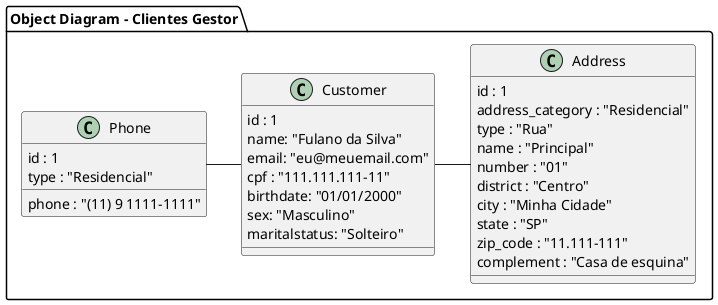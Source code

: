 @startuml Object Diagram

package "Object Diagram - Clientes Gestor" {

Customer -right- Address
Customer -left- Phone

object Customer {
  id : 1
  name: "Fulano da Silva"
  email: "eu@meuemail.com"
  cpf : "111.111.111-11"
  birthdate: "01/01/2000"
  sex: "Masculino"
  maritalstatus: "Solteiro"
}

object Address {
  id : 1
  address_category : "Residencial"
  type : "Rua"
  name : "Principal"
  number : "01"
  district : "Centro"
  city : "Minha Cidade"
  state : "SP"
  zip_code : "11.111-111"
  complement : "Casa de esquina"
}

object Phone {
  id : 1
  phone : "(11) 9 1111-1111"
  type : "Residencial"
}

}

@enduml